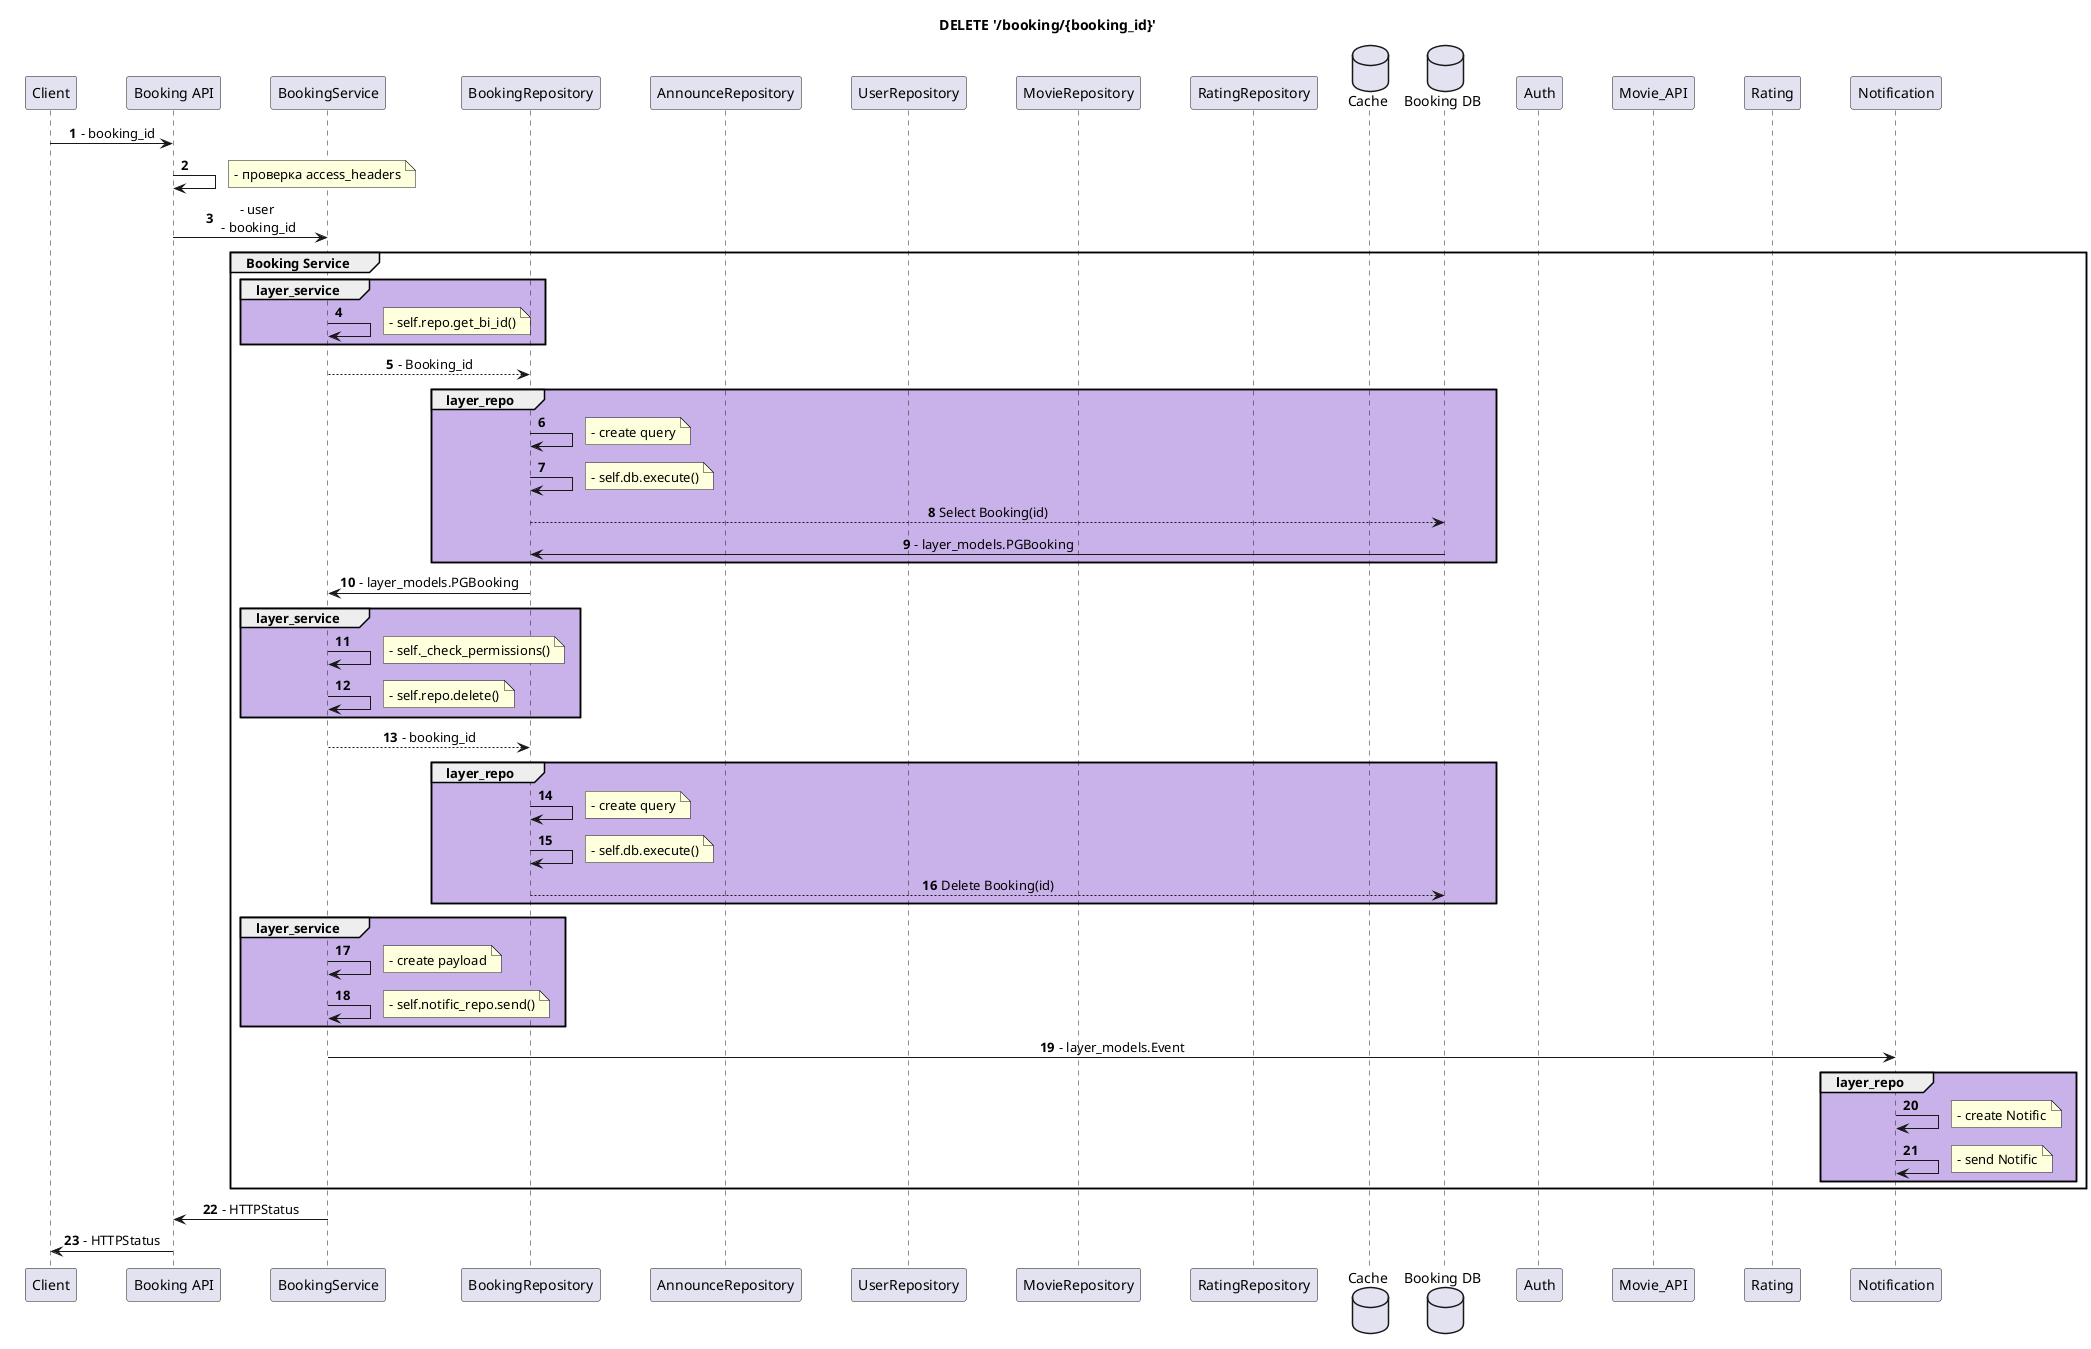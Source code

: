 @startuml layers
' !theme materia
autonumber
skinparam sequence {
    ParticipantPadding 20
    MessageAlign center
}

title DELETE '/booking/{booking_id}'

participant Client as Client
participant "Booking API" as API
participant "BookingService" as Service
participant "BookingRepository" as BookingRepo
participant "AnnounceRepository" as AnnounceRepo
participant "UserRepository" as UserRepo
participant "MovieRepository" as MovieRepo
participant "RatingRepository" as RatingRepo
database "Cache" as Cache_Service
database "Booking DB" as DB_Booking
participant DB_Booking
participant Auth
participant Movie_API
participant Rating
participant Notification


Client -> API: - booking_id
API -> API:
note right
    - проверка access_headers
end note
API -> Service: - user\n - booking_id

group Booking Service
    group #C9B2E9 layer_service
        Service -> Service
        note right
            - self.repo.get_bi_id()
        end note
        end group

        Service --> BookingRepo: - Booking_id

        group #C9B2E9 layer_repo
            BookingRepo -> BookingRepo
            note right
                - create query
            end note

            BookingRepo -> BookingRepo
            note right
                - self.db.execute()
            end note

            BookingRepo --> DB_Booking: Select Booking(id)
            DB_Booking -> BookingRepo: - layer_models.PGBooking
            end group

            BookingRepo -> Service: - layer_models.PGBooking

            group #C9B2E9 layer_service
                Service -> Service
                note right
                    - self._check_permissions()
                end note
                Service -> Service
                note right
                    - self.repo.delete()
                end note
                end group

                Service --> BookingRepo: - booking_id

                group #C9B2E9 layer_repo

                    BookingRepo -> BookingRepo
                    note right
                        - create query
                    end note

                    BookingRepo -> BookingRepo
                    note right
                        - self.db.execute()
                    end note

                    BookingRepo --> DB_Booking: Delete Booking(id)
                    end group

                    group #C9B2E9 layer_service
                        Service -> Service
                        note right
                            - create payload
                        end note
                        Service -> Service
                        note right
                            - self.notific_repo.send()
                        end note
                        end group

                        Service -> Notification: - layer_models.Event
                        group #C9B2E9 layer_repo
                            Notification -> Notification
                            note right
                                - create Notific
                            end note
                            Notification -> Notification
                            note right
                                - send Notific
                            end note

                            end group
                            end group

                            Service -> API: - HTTPStatus

                            API -> Client: - HTTPStatus
                            @enduml
